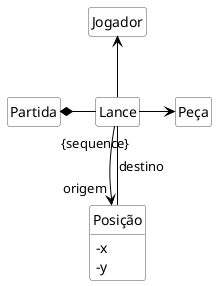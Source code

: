 @startuml mod06ima03
hide circle
hide methods
hide empty members

skinparam class {
    BackgroundColor White
    ArrowColor Black
    BorderColor #505050
}
skinparam ClassAttributeIconSize 0
class "Jogador" as jo
class "Partida" as pa
class "Lance" as la
class "Peça" as pe
class "Posição" as po
po : - x
po : - y
jo <-down- la
pa *--right--"{sequence}" la
la -right-> pe
la -down->"origem" po
la -- po : destino
@enduml